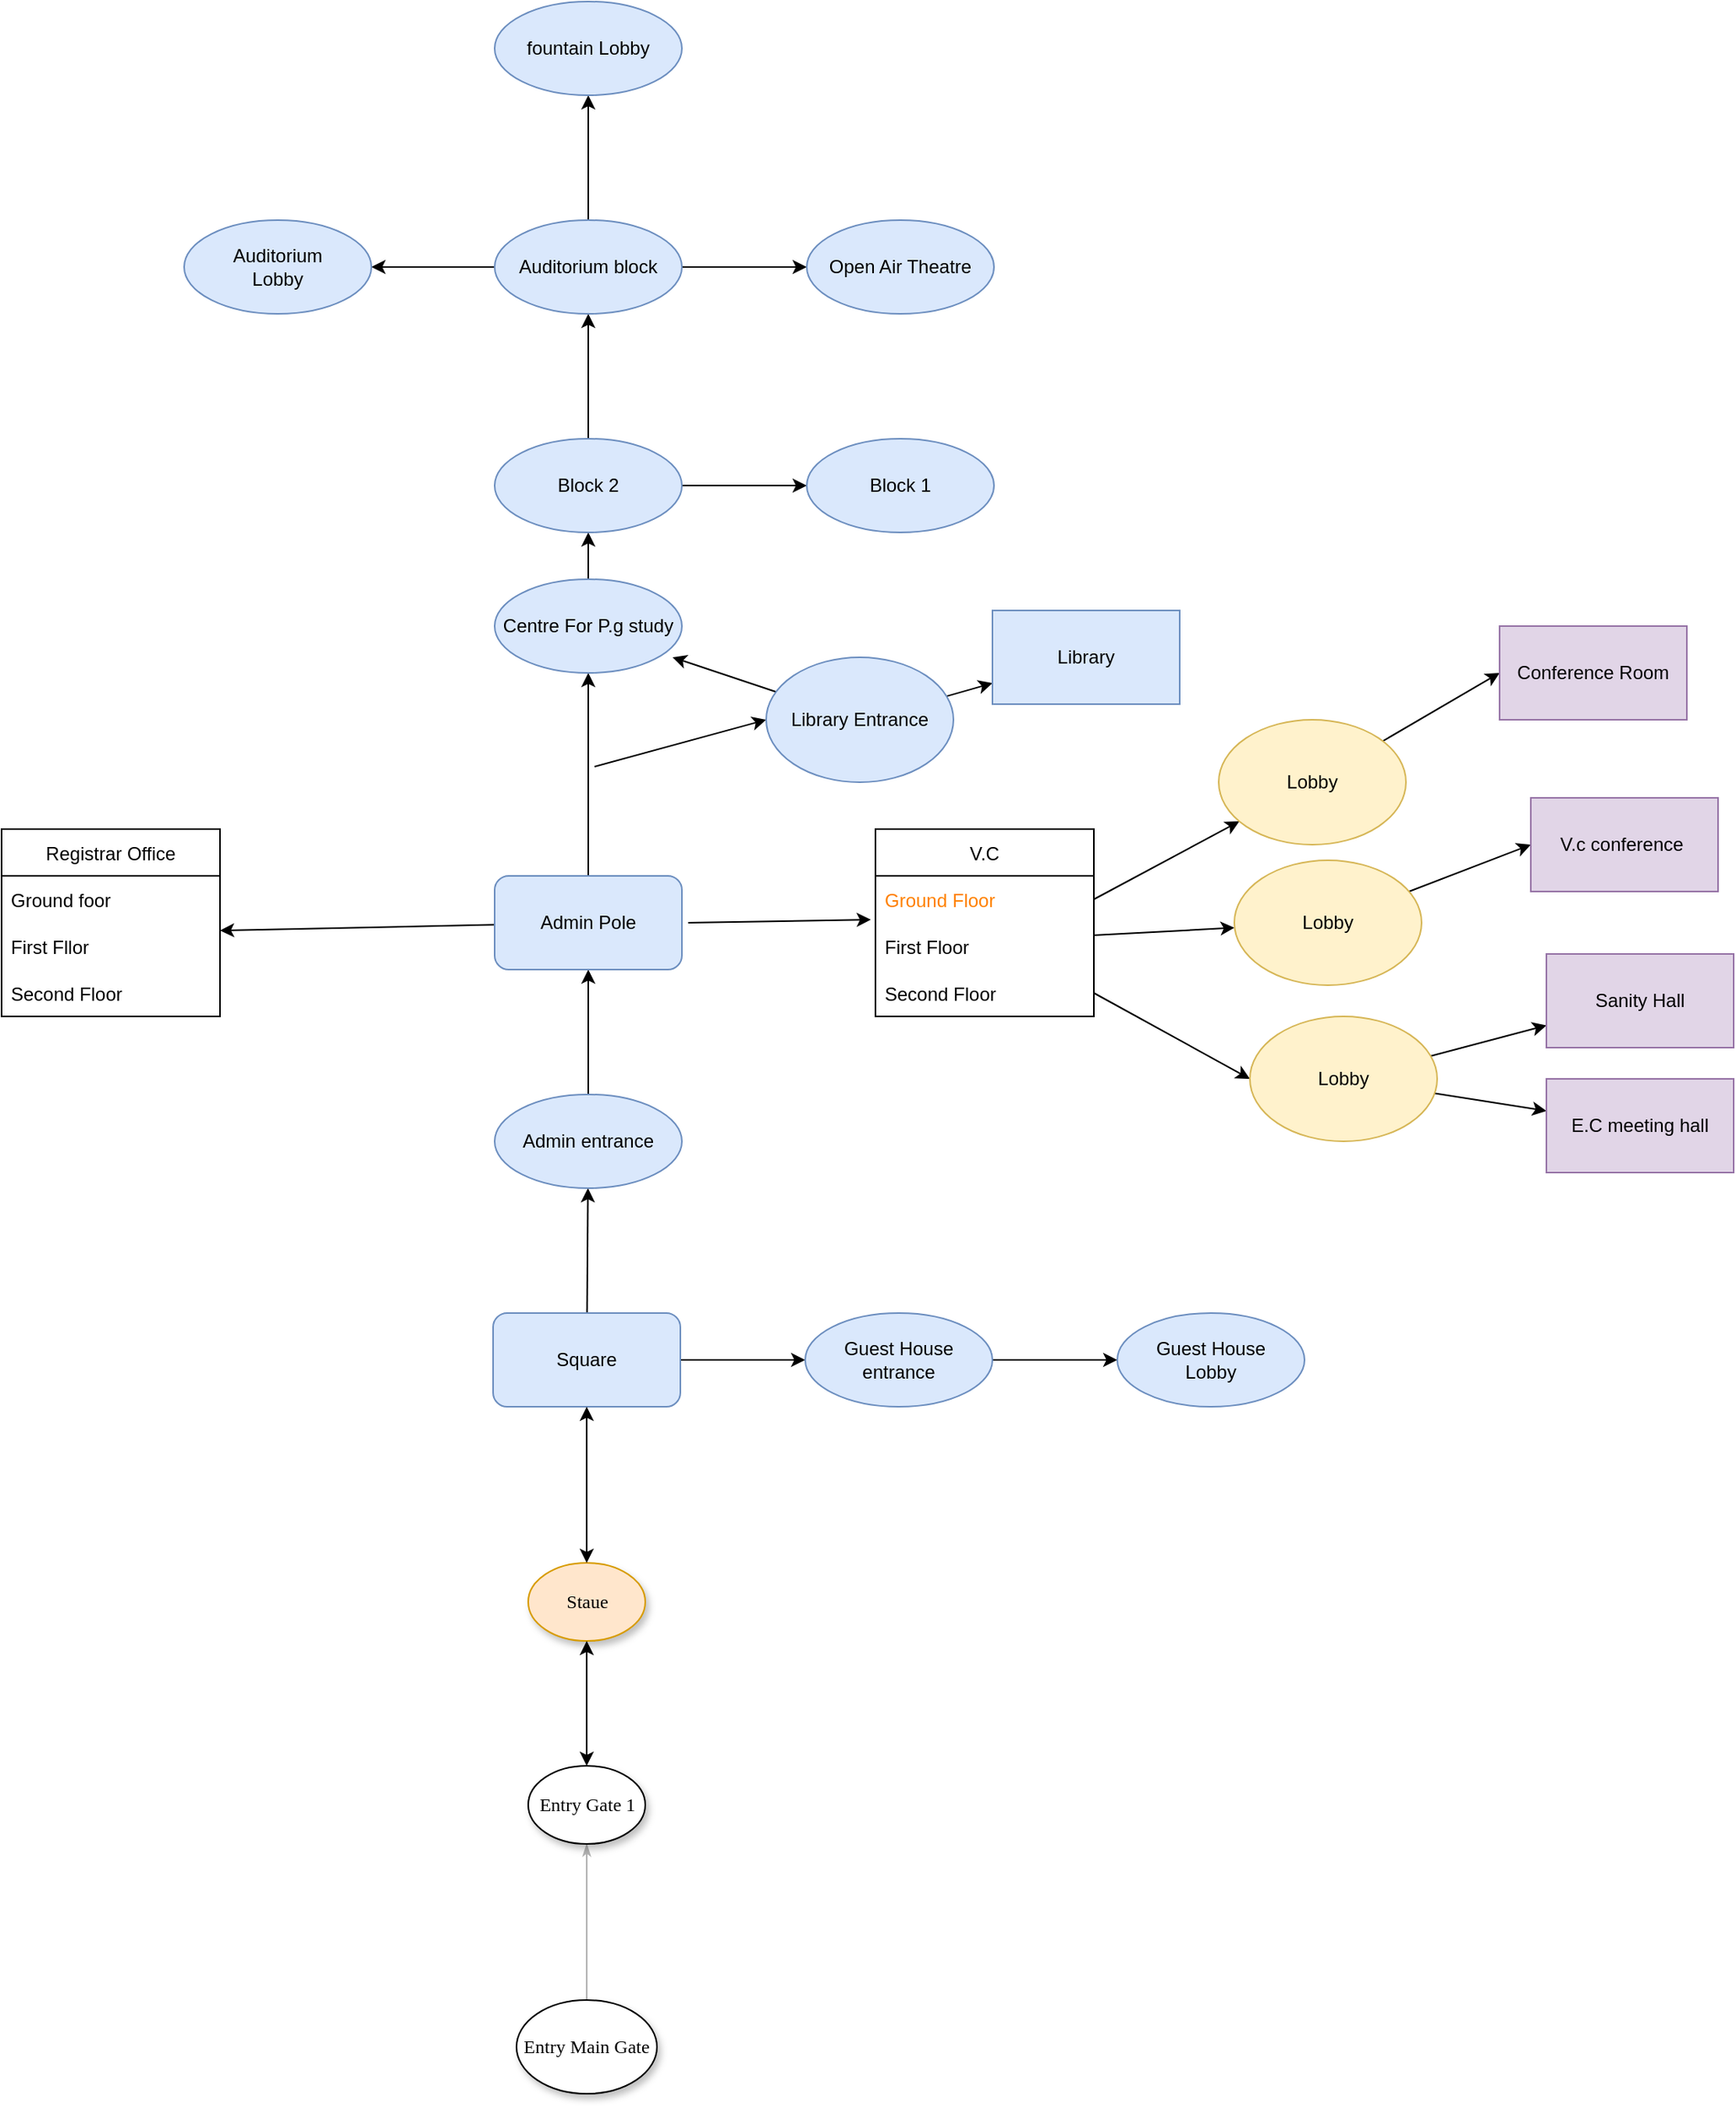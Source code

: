 <mxfile version="16.6.3" type="github">
  <diagram name="Page-1" id="42789a77-a242-8287-6e28-9cd8cfd52e62">
    <mxGraphModel dx="1422" dy="754" grid="1" gridSize="10" guides="1" tooltips="1" connect="1" arrows="1" fold="1" page="1" pageScale="1" pageWidth="4681" pageHeight="3300" background="none" math="0" shadow="0">
      <root>
        <mxCell id="0" />
        <mxCell id="1" parent="0" />
        <mxCell id="1ea317790d2ca983-12" style="edgeStyle=none;rounded=1;html=1;labelBackgroundColor=none;startArrow=none;startFill=0;startSize=5;endArrow=classicThin;endFill=1;endSize=5;jettySize=auto;orthogonalLoop=1;strokeColor=#B3B3B3;strokeWidth=1;fontFamily=Verdana;fontSize=12" parent="1" source="1ea317790d2ca983-1" target="1ea317790d2ca983-2" edge="1">
          <mxGeometry relative="1" as="geometry" />
        </mxCell>
        <mxCell id="1ea317790d2ca983-1" value="Entry Main Gate" style="ellipse;whiteSpace=wrap;html=1;rounded=0;shadow=1;comic=0;labelBackgroundColor=none;strokeWidth=1;fontFamily=Verdana;fontSize=12;align=center;" parent="1" vertex="1">
          <mxGeometry x="460" y="1720" width="90" height="60" as="geometry" />
        </mxCell>
        <mxCell id="1ea317790d2ca983-2" value="&lt;span&gt;Entry Gate 1&lt;/span&gt;" style="ellipse;whiteSpace=wrap;html=1;rounded=0;shadow=1;comic=0;labelBackgroundColor=none;strokeWidth=1;fontFamily=Verdana;fontSize=12;align=center;" parent="1" vertex="1">
          <mxGeometry x="467.5" y="1570" width="75" height="50" as="geometry" />
        </mxCell>
        <mxCell id="1ea317790d2ca983-6" value="&lt;span&gt;Staue&lt;/span&gt;" style="ellipse;whiteSpace=wrap;html=1;rounded=0;shadow=1;comic=0;labelBackgroundColor=none;strokeWidth=1;fontFamily=Verdana;fontSize=12;align=center;fillColor=#ffe6cc;strokeColor=#d79b00;" parent="1" vertex="1">
          <mxGeometry x="467.5" y="1440" width="75" height="50" as="geometry" />
        </mxCell>
        <mxCell id="r8p-rTUP_P2dbKx-3tGq-9" value="" style="edgeStyle=none;rounded=0;orthogonalLoop=1;jettySize=auto;html=1;" edge="1" parent="1" source="r8p-rTUP_P2dbKx-3tGq-3" target="r8p-rTUP_P2dbKx-3tGq-8">
          <mxGeometry relative="1" as="geometry" />
        </mxCell>
        <mxCell id="r8p-rTUP_P2dbKx-3tGq-16" value="" style="edgeStyle=none;rounded=0;orthogonalLoop=1;jettySize=auto;html=1;" edge="1" parent="1" source="r8p-rTUP_P2dbKx-3tGq-3" target="r8p-rTUP_P2dbKx-3tGq-15">
          <mxGeometry relative="1" as="geometry" />
        </mxCell>
        <mxCell id="r8p-rTUP_P2dbKx-3tGq-3" value="Square" style="rounded=1;whiteSpace=wrap;html=1;fillColor=#dae8fc;strokeColor=#6c8ebf;" vertex="1" parent="1">
          <mxGeometry x="445" y="1280" width="120" height="60" as="geometry" />
        </mxCell>
        <mxCell id="r8p-rTUP_P2dbKx-3tGq-11" value="" style="edgeStyle=none;rounded=0;orthogonalLoop=1;jettySize=auto;html=1;" edge="1" parent="1" source="r8p-rTUP_P2dbKx-3tGq-8" target="r8p-rTUP_P2dbKx-3tGq-10">
          <mxGeometry relative="1" as="geometry" />
        </mxCell>
        <mxCell id="r8p-rTUP_P2dbKx-3tGq-8" value="Guest House entrance" style="ellipse;whiteSpace=wrap;html=1;fillColor=#dae8fc;strokeColor=#6c8ebf;rounded=1;" vertex="1" parent="1">
          <mxGeometry x="645" y="1280" width="120" height="60" as="geometry" />
        </mxCell>
        <mxCell id="r8p-rTUP_P2dbKx-3tGq-10" value="Guest House &lt;br&gt;Lobby" style="ellipse;whiteSpace=wrap;html=1;fillColor=#dae8fc;strokeColor=#6c8ebf;rounded=1;" vertex="1" parent="1">
          <mxGeometry x="845" y="1280" width="120" height="60" as="geometry" />
        </mxCell>
        <mxCell id="r8p-rTUP_P2dbKx-3tGq-13" value="" style="endArrow=classic;startArrow=classic;html=1;rounded=0;entryX=0.5;entryY=1;entryDx=0;entryDy=0;exitX=0.5;exitY=0;exitDx=0;exitDy=0;" edge="1" parent="1" source="1ea317790d2ca983-6" target="r8p-rTUP_P2dbKx-3tGq-3">
          <mxGeometry width="50" height="50" relative="1" as="geometry">
            <mxPoint x="550" y="1620" as="sourcePoint" />
            <mxPoint x="600" y="1570" as="targetPoint" />
          </mxGeometry>
        </mxCell>
        <mxCell id="r8p-rTUP_P2dbKx-3tGq-14" value="" style="endArrow=classic;startArrow=classic;html=1;rounded=0;exitX=0.5;exitY=0;exitDx=0;exitDy=0;entryX=0.5;entryY=1;entryDx=0;entryDy=0;" edge="1" parent="1" source="1ea317790d2ca983-2" target="1ea317790d2ca983-6">
          <mxGeometry width="50" height="50" relative="1" as="geometry">
            <mxPoint x="550" y="1730" as="sourcePoint" />
            <mxPoint x="600" y="1680" as="targetPoint" />
          </mxGeometry>
        </mxCell>
        <mxCell id="r8p-rTUP_P2dbKx-3tGq-18" value="" style="edgeStyle=none;rounded=0;orthogonalLoop=1;jettySize=auto;html=1;" edge="1" parent="1" source="r8p-rTUP_P2dbKx-3tGq-15" target="r8p-rTUP_P2dbKx-3tGq-17">
          <mxGeometry relative="1" as="geometry" />
        </mxCell>
        <mxCell id="r8p-rTUP_P2dbKx-3tGq-15" value="Admin entrance" style="ellipse;whiteSpace=wrap;html=1;fillColor=#dae8fc;strokeColor=#6c8ebf;rounded=1;" vertex="1" parent="1">
          <mxGeometry x="446" y="1140" width="120" height="60" as="geometry" />
        </mxCell>
        <mxCell id="r8p-rTUP_P2dbKx-3tGq-52" style="edgeStyle=none;rounded=0;orthogonalLoop=1;jettySize=auto;html=1;entryX=1;entryY=0.167;entryDx=0;entryDy=0;entryPerimeter=0;fontColor=#000000;" edge="1" parent="1" source="r8p-rTUP_P2dbKx-3tGq-17" target="r8p-rTUP_P2dbKx-3tGq-32">
          <mxGeometry relative="1" as="geometry" />
        </mxCell>
        <mxCell id="r8p-rTUP_P2dbKx-3tGq-55" value="" style="edgeStyle=none;rounded=0;orthogonalLoop=1;jettySize=auto;html=1;fontColor=#000000;" edge="1" parent="1" source="r8p-rTUP_P2dbKx-3tGq-17" target="r8p-rTUP_P2dbKx-3tGq-54">
          <mxGeometry relative="1" as="geometry" />
        </mxCell>
        <mxCell id="r8p-rTUP_P2dbKx-3tGq-69" style="edgeStyle=none;rounded=0;orthogonalLoop=1;jettySize=auto;html=1;entryX=0;entryY=0.5;entryDx=0;entryDy=0;fontColor=#000000;" edge="1" parent="1" target="r8p-rTUP_P2dbKx-3tGq-68">
          <mxGeometry relative="1" as="geometry">
            <mxPoint x="510" y="930" as="sourcePoint" />
          </mxGeometry>
        </mxCell>
        <mxCell id="r8p-rTUP_P2dbKx-3tGq-17" value="Admin Pole" style="whiteSpace=wrap;html=1;fillColor=#dae8fc;strokeColor=#6c8ebf;rounded=1;" vertex="1" parent="1">
          <mxGeometry x="446" y="1000" width="120" height="60" as="geometry" />
        </mxCell>
        <mxCell id="r8p-rTUP_P2dbKx-3tGq-21" value="V.C" style="swimlane;fontStyle=0;childLayout=stackLayout;horizontal=1;startSize=30;horizontalStack=0;resizeParent=1;resizeParentMax=0;resizeLast=0;collapsible=1;marginBottom=0;" vertex="1" parent="1">
          <mxGeometry x="690" y="970" width="140" height="120" as="geometry" />
        </mxCell>
        <mxCell id="r8p-rTUP_P2dbKx-3tGq-22" value="Ground Floor" style="text;strokeColor=none;fillColor=none;align=left;verticalAlign=middle;spacingLeft=4;spacingRight=4;overflow=hidden;points=[[0,0.5],[1,0.5]];portConstraint=eastwest;rotatable=0;fontColor=#FF8000;" vertex="1" parent="r8p-rTUP_P2dbKx-3tGq-21">
          <mxGeometry y="30" width="140" height="30" as="geometry" />
        </mxCell>
        <mxCell id="r8p-rTUP_P2dbKx-3tGq-23" value="First Floor" style="text;strokeColor=none;fillColor=none;align=left;verticalAlign=middle;spacingLeft=4;spacingRight=4;overflow=hidden;points=[[0,0.5],[1,0.5]];portConstraint=eastwest;rotatable=0;" vertex="1" parent="r8p-rTUP_P2dbKx-3tGq-21">
          <mxGeometry y="60" width="140" height="30" as="geometry" />
        </mxCell>
        <mxCell id="r8p-rTUP_P2dbKx-3tGq-24" value="Second Floor" style="text;strokeColor=none;fillColor=none;align=left;verticalAlign=middle;spacingLeft=4;spacingRight=4;overflow=hidden;points=[[0,0.5],[1,0.5]];portConstraint=eastwest;rotatable=0;" vertex="1" parent="r8p-rTUP_P2dbKx-3tGq-21">
          <mxGeometry y="90" width="140" height="30" as="geometry" />
        </mxCell>
        <mxCell id="r8p-rTUP_P2dbKx-3tGq-25" value="" style="endArrow=classic;html=1;rounded=0;entryX=-0.021;entryY=-0.067;entryDx=0;entryDy=0;entryPerimeter=0;" edge="1" parent="1" target="r8p-rTUP_P2dbKx-3tGq-23">
          <mxGeometry width="50" height="50" relative="1" as="geometry">
            <mxPoint x="570" y="1030" as="sourcePoint" />
            <mxPoint x="680" y="1030" as="targetPoint" />
          </mxGeometry>
        </mxCell>
        <mxCell id="r8p-rTUP_P2dbKx-3tGq-30" value="Registrar Office" style="swimlane;fontStyle=0;childLayout=stackLayout;horizontal=1;startSize=30;horizontalStack=0;resizeParent=1;resizeParentMax=0;resizeLast=0;collapsible=1;marginBottom=0;" vertex="1" parent="1">
          <mxGeometry x="130" y="970" width="140" height="120" as="geometry" />
        </mxCell>
        <mxCell id="r8p-rTUP_P2dbKx-3tGq-31" value="Ground foor" style="text;strokeColor=none;fillColor=none;align=left;verticalAlign=middle;spacingLeft=4;spacingRight=4;overflow=hidden;points=[[0,0.5],[1,0.5]];portConstraint=eastwest;rotatable=0;" vertex="1" parent="r8p-rTUP_P2dbKx-3tGq-30">
          <mxGeometry y="30" width="140" height="30" as="geometry" />
        </mxCell>
        <mxCell id="r8p-rTUP_P2dbKx-3tGq-32" value="First Fllor" style="text;strokeColor=none;fillColor=none;align=left;verticalAlign=middle;spacingLeft=4;spacingRight=4;overflow=hidden;points=[[0,0.5],[1,0.5]];portConstraint=eastwest;rotatable=0;" vertex="1" parent="r8p-rTUP_P2dbKx-3tGq-30">
          <mxGeometry y="60" width="140" height="30" as="geometry" />
        </mxCell>
        <mxCell id="r8p-rTUP_P2dbKx-3tGq-33" value="Second Floor" style="text;strokeColor=none;fillColor=none;align=left;verticalAlign=middle;spacingLeft=4;spacingRight=4;overflow=hidden;points=[[0,0.5],[1,0.5]];portConstraint=eastwest;rotatable=0;" vertex="1" parent="r8p-rTUP_P2dbKx-3tGq-30">
          <mxGeometry y="90" width="140" height="30" as="geometry" />
        </mxCell>
        <mxCell id="r8p-rTUP_P2dbKx-3tGq-37" style="edgeStyle=none;rounded=0;orthogonalLoop=1;jettySize=auto;html=1;fontColor=#FF8000;exitX=1;exitY=0.5;exitDx=0;exitDy=0;" edge="1" parent="1" source="r8p-rTUP_P2dbKx-3tGq-22" target="r8p-rTUP_P2dbKx-3tGq-38">
          <mxGeometry relative="1" as="geometry">
            <mxPoint x="940" y="1010" as="targetPoint" />
          </mxGeometry>
        </mxCell>
        <mxCell id="r8p-rTUP_P2dbKx-3tGq-49" value="" style="edgeStyle=none;rounded=0;orthogonalLoop=1;jettySize=auto;html=1;fontColor=#000000;entryX=0;entryY=0.5;entryDx=0;entryDy=0;" edge="1" parent="1" source="r8p-rTUP_P2dbKx-3tGq-38" target="r8p-rTUP_P2dbKx-3tGq-48">
          <mxGeometry relative="1" as="geometry" />
        </mxCell>
        <mxCell id="r8p-rTUP_P2dbKx-3tGq-38" value="&lt;font color=&quot;#000000&quot;&gt;Lobby&lt;/font&gt;" style="ellipse;whiteSpace=wrap;html=1;fillColor=#fff2cc;strokeColor=#d6b656;" vertex="1" parent="1">
          <mxGeometry x="910" y="900" width="120" height="80" as="geometry" />
        </mxCell>
        <mxCell id="r8p-rTUP_P2dbKx-3tGq-39" style="edgeStyle=none;rounded=0;orthogonalLoop=1;jettySize=auto;html=1;fontColor=#FF8000;exitX=1;exitY=0.267;exitDx=0;exitDy=0;exitPerimeter=0;" edge="1" parent="1" source="r8p-rTUP_P2dbKx-3tGq-23" target="r8p-rTUP_P2dbKx-3tGq-40">
          <mxGeometry relative="1" as="geometry">
            <mxPoint x="920" y="1038" as="targetPoint" />
          </mxGeometry>
        </mxCell>
        <mxCell id="r8p-rTUP_P2dbKx-3tGq-51" value="" style="edgeStyle=none;rounded=0;orthogonalLoop=1;jettySize=auto;html=1;fontColor=#000000;entryX=0;entryY=0.5;entryDx=0;entryDy=0;" edge="1" parent="1" source="r8p-rTUP_P2dbKx-3tGq-40" target="r8p-rTUP_P2dbKx-3tGq-50">
          <mxGeometry relative="1" as="geometry" />
        </mxCell>
        <mxCell id="r8p-rTUP_P2dbKx-3tGq-40" value="Lobby" style="ellipse;whiteSpace=wrap;html=1;fillColor=#fff2cc;strokeColor=#d6b656;" vertex="1" parent="1">
          <mxGeometry x="920" y="990" width="120" height="80" as="geometry" />
        </mxCell>
        <mxCell id="r8p-rTUP_P2dbKx-3tGq-41" style="edgeStyle=none;rounded=0;orthogonalLoop=1;jettySize=auto;html=1;fontColor=#000000;exitX=1;exitY=0.5;exitDx=0;exitDy=0;entryX=0;entryY=0.5;entryDx=0;entryDy=0;" edge="1" parent="1" source="r8p-rTUP_P2dbKx-3tGq-24" target="r8p-rTUP_P2dbKx-3tGq-42">
          <mxGeometry relative="1" as="geometry">
            <mxPoint x="920" y="1130" as="targetPoint" />
          </mxGeometry>
        </mxCell>
        <mxCell id="r8p-rTUP_P2dbKx-3tGq-43" style="edgeStyle=none;rounded=0;orthogonalLoop=1;jettySize=auto;html=1;fontColor=#000000;" edge="1" parent="1" source="r8p-rTUP_P2dbKx-3tGq-42">
          <mxGeometry relative="1" as="geometry">
            <mxPoint x="930" y="1130" as="targetPoint" />
          </mxGeometry>
        </mxCell>
        <mxCell id="r8p-rTUP_P2dbKx-3tGq-45" value="" style="edgeStyle=none;rounded=0;orthogonalLoop=1;jettySize=auto;html=1;fontColor=#000000;" edge="1" parent="1" source="r8p-rTUP_P2dbKx-3tGq-42" target="r8p-rTUP_P2dbKx-3tGq-44">
          <mxGeometry relative="1" as="geometry" />
        </mxCell>
        <mxCell id="r8p-rTUP_P2dbKx-3tGq-47" value="" style="edgeStyle=none;rounded=0;orthogonalLoop=1;jettySize=auto;html=1;fontColor=#000000;" edge="1" parent="1" source="r8p-rTUP_P2dbKx-3tGq-42" target="r8p-rTUP_P2dbKx-3tGq-46">
          <mxGeometry relative="1" as="geometry" />
        </mxCell>
        <mxCell id="r8p-rTUP_P2dbKx-3tGq-42" value="Lobby" style="ellipse;whiteSpace=wrap;html=1;fillColor=#fff2cc;strokeColor=#d6b656;" vertex="1" parent="1">
          <mxGeometry x="930" y="1090" width="120" height="80" as="geometry" />
        </mxCell>
        <mxCell id="r8p-rTUP_P2dbKx-3tGq-44" value="Sanity Hall" style="whiteSpace=wrap;html=1;fillColor=#e1d5e7;strokeColor=#9673a6;" vertex="1" parent="1">
          <mxGeometry x="1120" y="1050" width="120" height="60" as="geometry" />
        </mxCell>
        <mxCell id="r8p-rTUP_P2dbKx-3tGq-46" value="E.C meeting hall" style="whiteSpace=wrap;html=1;fillColor=#e1d5e7;strokeColor=#9673a6;" vertex="1" parent="1">
          <mxGeometry x="1120" y="1130" width="120" height="60" as="geometry" />
        </mxCell>
        <mxCell id="r8p-rTUP_P2dbKx-3tGq-48" value="&lt;font color=&quot;#000000&quot;&gt;Conference Room&lt;/font&gt;" style="whiteSpace=wrap;html=1;fillColor=#e1d5e7;strokeColor=#9673a6;" vertex="1" parent="1">
          <mxGeometry x="1090" y="840" width="120" height="60" as="geometry" />
        </mxCell>
        <mxCell id="r8p-rTUP_P2dbKx-3tGq-50" value="V.c conference&amp;nbsp;" style="whiteSpace=wrap;html=1;fillColor=#e1d5e7;strokeColor=#9673a6;" vertex="1" parent="1">
          <mxGeometry x="1110" y="950" width="120" height="60" as="geometry" />
        </mxCell>
        <mxCell id="r8p-rTUP_P2dbKx-3tGq-57" value="" style="edgeStyle=none;rounded=0;orthogonalLoop=1;jettySize=auto;html=1;fontColor=#000000;" edge="1" parent="1" source="r8p-rTUP_P2dbKx-3tGq-54" target="r8p-rTUP_P2dbKx-3tGq-56">
          <mxGeometry relative="1" as="geometry" />
        </mxCell>
        <mxCell id="r8p-rTUP_P2dbKx-3tGq-54" value="Centre For P.g study" style="ellipse;whiteSpace=wrap;html=1;fillColor=#dae8fc;strokeColor=#6c8ebf;rounded=1;" vertex="1" parent="1">
          <mxGeometry x="446" y="810" width="120" height="60" as="geometry" />
        </mxCell>
        <mxCell id="r8p-rTUP_P2dbKx-3tGq-59" value="" style="edgeStyle=none;rounded=0;orthogonalLoop=1;jettySize=auto;html=1;fontColor=#000000;" edge="1" parent="1" source="r8p-rTUP_P2dbKx-3tGq-56" target="r8p-rTUP_P2dbKx-3tGq-58">
          <mxGeometry relative="1" as="geometry" />
        </mxCell>
        <mxCell id="r8p-rTUP_P2dbKx-3tGq-61" value="" style="edgeStyle=none;rounded=0;orthogonalLoop=1;jettySize=auto;html=1;fontColor=#000000;" edge="1" parent="1" source="r8p-rTUP_P2dbKx-3tGq-56" target="r8p-rTUP_P2dbKx-3tGq-60">
          <mxGeometry relative="1" as="geometry" />
        </mxCell>
        <mxCell id="r8p-rTUP_P2dbKx-3tGq-56" value="Block 2" style="ellipse;whiteSpace=wrap;html=1;fillColor=#dae8fc;strokeColor=#6c8ebf;rounded=1;" vertex="1" parent="1">
          <mxGeometry x="446" y="720" width="120" height="60" as="geometry" />
        </mxCell>
        <mxCell id="r8p-rTUP_P2dbKx-3tGq-63" value="" style="edgeStyle=none;rounded=0;orthogonalLoop=1;jettySize=auto;html=1;fontColor=#000000;" edge="1" parent="1" source="r8p-rTUP_P2dbKx-3tGq-58" target="r8p-rTUP_P2dbKx-3tGq-62">
          <mxGeometry relative="1" as="geometry" />
        </mxCell>
        <mxCell id="r8p-rTUP_P2dbKx-3tGq-65" value="" style="edgeStyle=none;rounded=0;orthogonalLoop=1;jettySize=auto;html=1;fontColor=#000000;" edge="1" parent="1" source="r8p-rTUP_P2dbKx-3tGq-58" target="r8p-rTUP_P2dbKx-3tGq-64">
          <mxGeometry relative="1" as="geometry" />
        </mxCell>
        <mxCell id="r8p-rTUP_P2dbKx-3tGq-67" value="" style="edgeStyle=none;rounded=0;orthogonalLoop=1;jettySize=auto;html=1;fontColor=#000000;" edge="1" parent="1" source="r8p-rTUP_P2dbKx-3tGq-58" target="r8p-rTUP_P2dbKx-3tGq-66">
          <mxGeometry relative="1" as="geometry" />
        </mxCell>
        <mxCell id="r8p-rTUP_P2dbKx-3tGq-58" value="Auditorium block" style="ellipse;whiteSpace=wrap;html=1;fillColor=#dae8fc;strokeColor=#6c8ebf;rounded=1;" vertex="1" parent="1">
          <mxGeometry x="446" y="580" width="120" height="60" as="geometry" />
        </mxCell>
        <mxCell id="r8p-rTUP_P2dbKx-3tGq-60" value="Block 1" style="ellipse;whiteSpace=wrap;html=1;fillColor=#dae8fc;strokeColor=#6c8ebf;rounded=1;" vertex="1" parent="1">
          <mxGeometry x="646" y="720" width="120" height="60" as="geometry" />
        </mxCell>
        <mxCell id="r8p-rTUP_P2dbKx-3tGq-62" value="fountain Lobby" style="ellipse;whiteSpace=wrap;html=1;fillColor=#dae8fc;strokeColor=#6c8ebf;rounded=1;" vertex="1" parent="1">
          <mxGeometry x="446" y="440" width="120" height="60" as="geometry" />
        </mxCell>
        <mxCell id="r8p-rTUP_P2dbKx-3tGq-64" value="Open Air Theatre" style="ellipse;whiteSpace=wrap;html=1;fillColor=#dae8fc;strokeColor=#6c8ebf;rounded=1;" vertex="1" parent="1">
          <mxGeometry x="646" y="580" width="120" height="60" as="geometry" />
        </mxCell>
        <mxCell id="r8p-rTUP_P2dbKx-3tGq-66" value="Auditorium&lt;br&gt;Lobby" style="ellipse;whiteSpace=wrap;html=1;fillColor=#dae8fc;strokeColor=#6c8ebf;rounded=1;" vertex="1" parent="1">
          <mxGeometry x="247" y="580" width="120" height="60" as="geometry" />
        </mxCell>
        <mxCell id="r8p-rTUP_P2dbKx-3tGq-70" style="edgeStyle=none;rounded=0;orthogonalLoop=1;jettySize=auto;html=1;fontColor=#000000;" edge="1" parent="1" source="r8p-rTUP_P2dbKx-3tGq-68">
          <mxGeometry relative="1" as="geometry">
            <mxPoint x="560" y="860" as="targetPoint" />
          </mxGeometry>
        </mxCell>
        <mxCell id="r8p-rTUP_P2dbKx-3tGq-72" value="" style="edgeStyle=none;rounded=0;orthogonalLoop=1;jettySize=auto;html=1;fontColor=#000000;" edge="1" parent="1" source="r8p-rTUP_P2dbKx-3tGq-68" target="r8p-rTUP_P2dbKx-3tGq-71">
          <mxGeometry relative="1" as="geometry" />
        </mxCell>
        <mxCell id="r8p-rTUP_P2dbKx-3tGq-68" value="Library Entrance" style="ellipse;whiteSpace=wrap;html=1;fillColor=#dae8fc;strokeColor=#6c8ebf;" vertex="1" parent="1">
          <mxGeometry x="620" y="860" width="120" height="80" as="geometry" />
        </mxCell>
        <mxCell id="r8p-rTUP_P2dbKx-3tGq-71" value="Library" style="whiteSpace=wrap;html=1;fillColor=#dae8fc;strokeColor=#6c8ebf;" vertex="1" parent="1">
          <mxGeometry x="765" y="830" width="120" height="60" as="geometry" />
        </mxCell>
      </root>
    </mxGraphModel>
  </diagram>
</mxfile>

